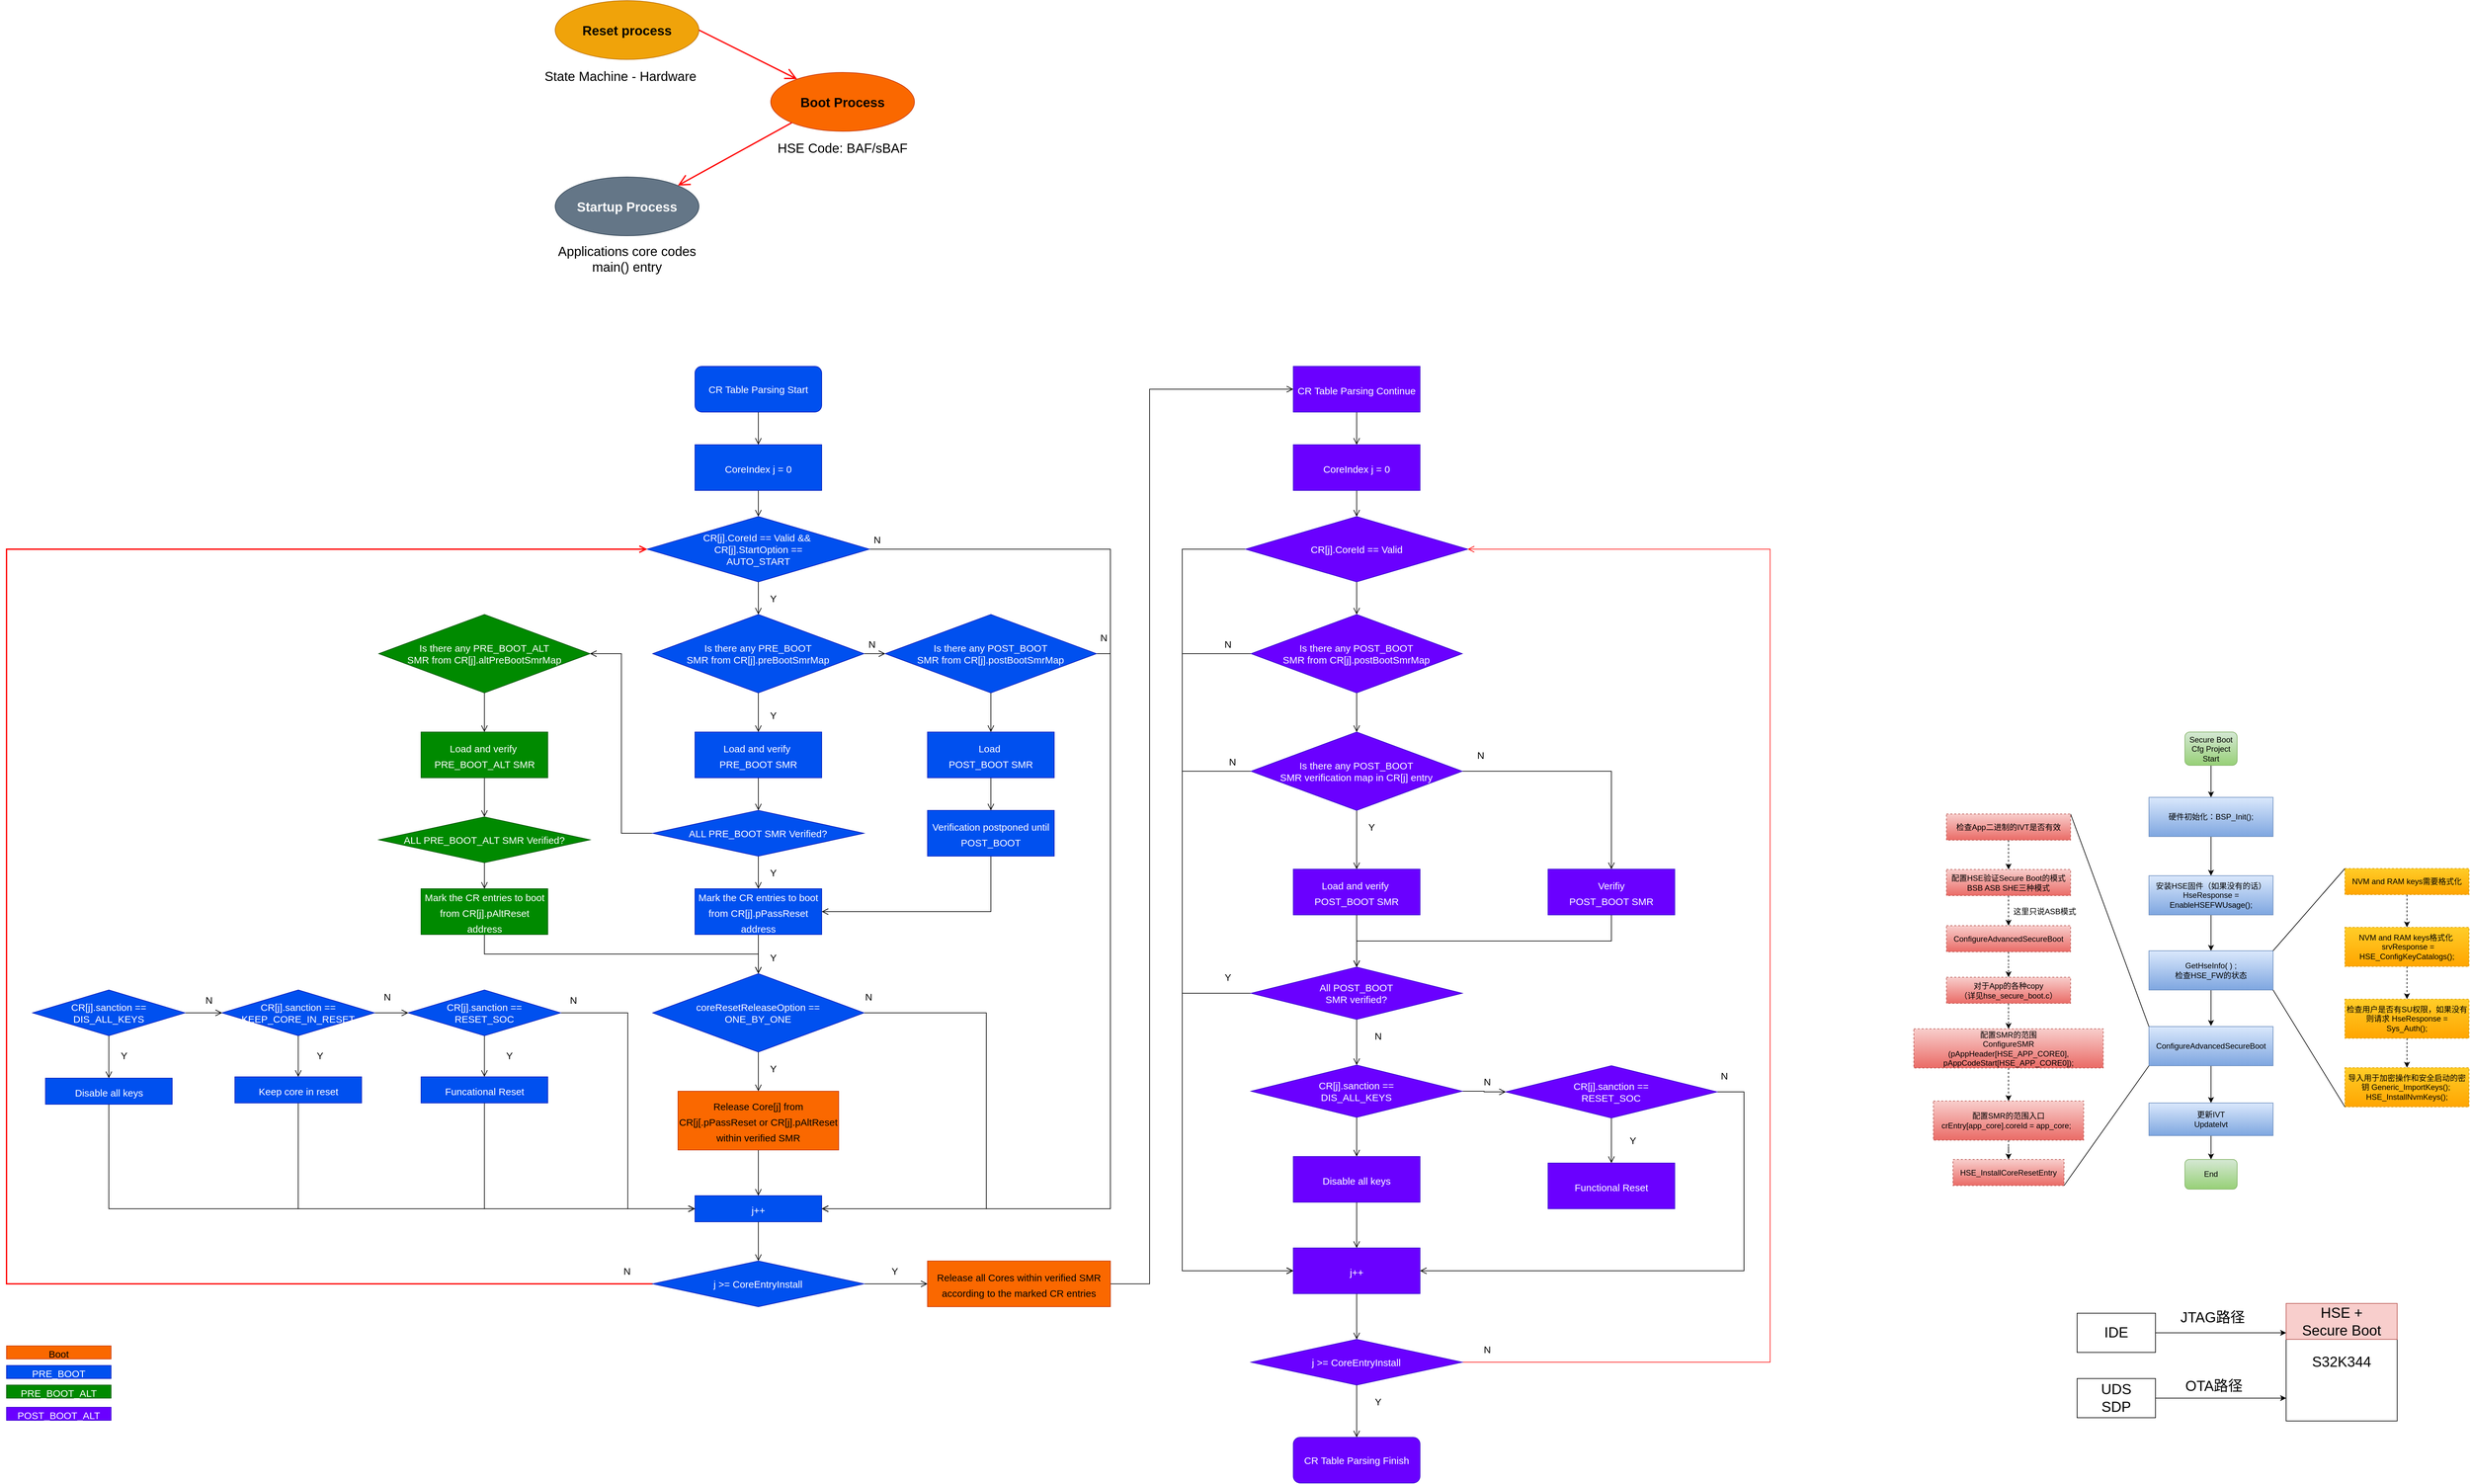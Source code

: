 <mxfile version="20.6.2" type="device"><diagram id="ijOgXZx0Nj4gwEJyIsQs" name="第 1 页"><mxGraphModel dx="2901" dy="1498" grid="1" gridSize="10" guides="1" tooltips="1" connect="1" arrows="1" fold="1" page="1" pageScale="1" pageWidth="827" pageHeight="1169" math="0" shadow="0"><root><mxCell id="0"/><mxCell id="1" parent="0"/><mxCell id="BHD1RKkfBrSSeEghbtt5-7" style="rounded=0;orthogonalLoop=1;jettySize=auto;html=1;exitX=1;exitY=0.5;exitDx=0;exitDy=0;fontSize=20;endArrow=open;endFill=0;endSize=14;startSize=14;strokeColor=#FF0000;strokeWidth=2;" parent="1" source="BHD1RKkfBrSSeEghbtt5-1" target="BHD1RKkfBrSSeEghbtt5-2" edge="1"><mxGeometry relative="1" as="geometry"/></mxCell><mxCell id="BHD1RKkfBrSSeEghbtt5-1" value="Reset process" style="ellipse;whiteSpace=wrap;html=1;fontSize=20;fillColor=#f0a30a;strokeColor=#BD7000;fontColor=#000000;fontStyle=1" parent="1" vertex="1"><mxGeometry x="60" y="60" width="220" height="90" as="geometry"/></mxCell><mxCell id="BHD1RKkfBrSSeEghbtt5-8" style="edgeStyle=none;rounded=0;orthogonalLoop=1;jettySize=auto;html=1;exitX=0;exitY=1;exitDx=0;exitDy=0;entryX=1;entryY=0;entryDx=0;entryDy=0;fontSize=20;endArrow=open;endFill=0;endSize=14;startSize=14;strokeColor=#FF0000;strokeWidth=2;" parent="1" source="BHD1RKkfBrSSeEghbtt5-2" target="BHD1RKkfBrSSeEghbtt5-5" edge="1"><mxGeometry relative="1" as="geometry"/></mxCell><mxCell id="BHD1RKkfBrSSeEghbtt5-2" value="Boot Process" style="ellipse;whiteSpace=wrap;html=1;fontSize=20;fillColor=#fa6800;strokeColor=#C73500;fontColor=#000000;fontStyle=1" parent="1" vertex="1"><mxGeometry x="390" y="170" width="220" height="90" as="geometry"/></mxCell><mxCell id="BHD1RKkfBrSSeEghbtt5-3" value="State Machine - Hardware" style="text;html=1;strokeColor=none;fillColor=none;align=center;verticalAlign=middle;whiteSpace=wrap;rounded=0;fontSize=20;" parent="1" vertex="1"><mxGeometry x="20" y="160" width="280" height="30" as="geometry"/></mxCell><mxCell id="BHD1RKkfBrSSeEghbtt5-4" value="HSE Code: BAF/sBAF" style="text;html=1;strokeColor=none;fillColor=none;align=center;verticalAlign=middle;whiteSpace=wrap;rounded=0;fontSize=20;" parent="1" vertex="1"><mxGeometry x="360" y="270" width="280" height="30" as="geometry"/></mxCell><mxCell id="BHD1RKkfBrSSeEghbtt5-5" value="Startup Process" style="ellipse;whiteSpace=wrap;html=1;fontSize=20;fillColor=#647687;strokeColor=#314354;fontColor=#ffffff;fontStyle=1" parent="1" vertex="1"><mxGeometry x="60" y="330" width="220" height="90" as="geometry"/></mxCell><mxCell id="BHD1RKkfBrSSeEghbtt5-6" value="Applications core codes&lt;br&gt;main() entry" style="text;html=1;strokeColor=none;fillColor=none;align=center;verticalAlign=middle;whiteSpace=wrap;rounded=0;fontSize=20;" parent="1" vertex="1"><mxGeometry x="30" y="440" width="280" height="30" as="geometry"/></mxCell><mxCell id="LKM4D9P0QmgpaedMOhZS-3" style="edgeStyle=orthogonalEdgeStyle;rounded=0;orthogonalLoop=1;jettySize=auto;html=1;exitX=0.5;exitY=1;exitDx=0;exitDy=0;fontSize=15;endArrow=open;endFill=0;strokeWidth=1;endSize=8;" parent="1" source="LKM4D9P0QmgpaedMOhZS-1" target="LKM4D9P0QmgpaedMOhZS-2" edge="1"><mxGeometry relative="1" as="geometry"/></mxCell><mxCell id="LKM4D9P0QmgpaedMOhZS-1" value="CR Table Parsing Start" style="rounded=1;whiteSpace=wrap;html=1;fontSize=15;fillColor=#0050ef;fontColor=#ffffff;strokeColor=#001DBC;" parent="1" vertex="1"><mxGeometry x="274" y="620" width="194" height="70" as="geometry"/></mxCell><mxCell id="LKM4D9P0QmgpaedMOhZS-5" style="edgeStyle=orthogonalEdgeStyle;rounded=0;orthogonalLoop=1;jettySize=auto;html=1;exitX=0.5;exitY=1;exitDx=0;exitDy=0;strokeWidth=1;fontSize=15;endArrow=open;endFill=0;endSize=8;" parent="1" source="LKM4D9P0QmgpaedMOhZS-2" target="LKM4D9P0QmgpaedMOhZS-4" edge="1"><mxGeometry relative="1" as="geometry"/></mxCell><mxCell id="LKM4D9P0QmgpaedMOhZS-2" value="&lt;span style=&quot;font-size: 15px;&quot;&gt;CoreIndex j = 0&lt;/span&gt;" style="rounded=0;whiteSpace=wrap;html=1;strokeWidth=1;fontSize=20;fillColor=#0050ef;fontColor=#ffffff;strokeColor=#001DBC;" parent="1" vertex="1"><mxGeometry x="274" y="740" width="194" height="70" as="geometry"/></mxCell><mxCell id="LKM4D9P0QmgpaedMOhZS-7" style="edgeStyle=orthogonalEdgeStyle;rounded=0;orthogonalLoop=1;jettySize=auto;html=1;exitX=0.5;exitY=1;exitDx=0;exitDy=0;strokeWidth=1;fontSize=15;endArrow=open;endFill=0;endSize=8;" parent="1" source="LKM4D9P0QmgpaedMOhZS-4" target="LKM4D9P0QmgpaedMOhZS-6" edge="1"><mxGeometry relative="1" as="geometry"/></mxCell><mxCell id="LKM4D9P0QmgpaedMOhZS-47" style="edgeStyle=orthogonalEdgeStyle;rounded=0;orthogonalLoop=1;jettySize=auto;html=1;exitX=1;exitY=0.5;exitDx=0;exitDy=0;entryX=1;entryY=0.5;entryDx=0;entryDy=0;strokeWidth=1;fontSize=15;endArrow=open;endFill=0;endSize=8;" parent="1" source="LKM4D9P0QmgpaedMOhZS-4" target="LKM4D9P0QmgpaedMOhZS-23" edge="1"><mxGeometry relative="1" as="geometry"><Array as="points"><mxPoint x="910" y="900"/><mxPoint x="910" y="1910"/></Array></mxGeometry></mxCell><mxCell id="LKM4D9P0QmgpaedMOhZS-4" value="CR[j].CoreId == Valid &amp;amp;&amp;amp;&amp;nbsp;&lt;br&gt;CR[j].StartOption == &lt;br&gt;AUTO_START" style="rhombus;whiteSpace=wrap;html=1;strokeWidth=1;fontSize=15;fillColor=#0050ef;fontColor=#ffffff;strokeColor=#001DBC;" parent="1" vertex="1"><mxGeometry x="201" y="850" width="340" height="100" as="geometry"/></mxCell><mxCell id="LKM4D9P0QmgpaedMOhZS-11" style="edgeStyle=orthogonalEdgeStyle;rounded=0;orthogonalLoop=1;jettySize=auto;html=1;exitX=0.5;exitY=1;exitDx=0;exitDy=0;strokeWidth=1;fontSize=15;endArrow=open;endFill=0;endSize=8;" parent="1" source="LKM4D9P0QmgpaedMOhZS-6" target="LKM4D9P0QmgpaedMOhZS-10" edge="1"><mxGeometry relative="1" as="geometry"/></mxCell><mxCell id="LKM4D9P0QmgpaedMOhZS-33" style="edgeStyle=orthogonalEdgeStyle;rounded=0;orthogonalLoop=1;jettySize=auto;html=1;exitX=1;exitY=0.5;exitDx=0;exitDy=0;strokeWidth=1;fontSize=15;endArrow=open;endFill=0;endSize=8;" parent="1" source="LKM4D9P0QmgpaedMOhZS-6" target="LKM4D9P0QmgpaedMOhZS-31" edge="1"><mxGeometry relative="1" as="geometry"/></mxCell><mxCell id="LKM4D9P0QmgpaedMOhZS-6" value="Is there any PRE_BOOT&lt;br&gt;SMR from CR[j].preBootSmrMap" style="rhombus;whiteSpace=wrap;html=1;strokeWidth=1;fontSize=15;fillColor=#0050ef;fontColor=#ffffff;strokeColor=#001DBC;" parent="1" vertex="1"><mxGeometry x="209.38" y="1000" width="323.25" height="120" as="geometry"/></mxCell><mxCell id="LKM4D9P0QmgpaedMOhZS-8" value="Y" style="text;html=1;strokeColor=none;fillColor=none;align=center;verticalAlign=middle;whiteSpace=wrap;rounded=0;fontSize=15;" parent="1" vertex="1"><mxGeometry x="374" y="960" width="40" height="30" as="geometry"/></mxCell><mxCell id="LKM4D9P0QmgpaedMOhZS-14" style="edgeStyle=orthogonalEdgeStyle;rounded=0;orthogonalLoop=1;jettySize=auto;html=1;exitX=0.5;exitY=1;exitDx=0;exitDy=0;strokeWidth=1;fontSize=15;endArrow=open;endFill=0;endSize=8;" parent="1" source="LKM4D9P0QmgpaedMOhZS-10" target="LKM4D9P0QmgpaedMOhZS-13" edge="1"><mxGeometry relative="1" as="geometry"/></mxCell><mxCell id="LKM4D9P0QmgpaedMOhZS-10" value="&lt;span style=&quot;font-size: 15px;&quot;&gt;Load and verify&amp;nbsp;&lt;br&gt;PRE_BOOT SMR&lt;br&gt;&lt;/span&gt;" style="rounded=0;whiteSpace=wrap;html=1;strokeWidth=1;fontSize=20;fillColor=#0050ef;fontColor=#ffffff;strokeColor=#001DBC;" parent="1" vertex="1"><mxGeometry x="274" y="1180" width="194" height="70" as="geometry"/></mxCell><mxCell id="LKM4D9P0QmgpaedMOhZS-12" value="Y" style="text;html=1;strokeColor=none;fillColor=none;align=center;verticalAlign=middle;whiteSpace=wrap;rounded=0;fontSize=15;" parent="1" vertex="1"><mxGeometry x="374" y="1139" width="40" height="30" as="geometry"/></mxCell><mxCell id="LKM4D9P0QmgpaedMOhZS-16" style="edgeStyle=orthogonalEdgeStyle;rounded=0;orthogonalLoop=1;jettySize=auto;html=1;exitX=0.5;exitY=1;exitDx=0;exitDy=0;strokeWidth=1;fontSize=15;endArrow=open;endFill=0;endSize=8;" parent="1" source="LKM4D9P0QmgpaedMOhZS-13" target="LKM4D9P0QmgpaedMOhZS-15" edge="1"><mxGeometry relative="1" as="geometry"/></mxCell><mxCell id="LKM4D9P0QmgpaedMOhZS-55" style="edgeStyle=orthogonalEdgeStyle;rounded=0;orthogonalLoop=1;jettySize=auto;html=1;exitX=0;exitY=0.5;exitDx=0;exitDy=0;entryX=1;entryY=0.5;entryDx=0;entryDy=0;strokeWidth=1;fontSize=15;endArrow=open;endFill=0;endSize=8;" parent="1" source="LKM4D9P0QmgpaedMOhZS-13" target="LKM4D9P0QmgpaedMOhZS-52" edge="1"><mxGeometry relative="1" as="geometry"/></mxCell><mxCell id="LKM4D9P0QmgpaedMOhZS-13" value="ALL PRE_BOOT SMR Verified?" style="rhombus;whiteSpace=wrap;html=1;strokeWidth=1;fontSize=15;fillColor=#0050ef;fontColor=#ffffff;strokeColor=#001DBC;" parent="1" vertex="1"><mxGeometry x="209.38" y="1300" width="323.25" height="70" as="geometry"/></mxCell><mxCell id="LKM4D9P0QmgpaedMOhZS-19" style="edgeStyle=orthogonalEdgeStyle;rounded=0;orthogonalLoop=1;jettySize=auto;html=1;exitX=0.5;exitY=1;exitDx=0;exitDy=0;strokeWidth=1;fontSize=15;endArrow=open;endFill=0;endSize=8;" parent="1" source="LKM4D9P0QmgpaedMOhZS-15" target="LKM4D9P0QmgpaedMOhZS-18" edge="1"><mxGeometry relative="1" as="geometry"/></mxCell><mxCell id="LKM4D9P0QmgpaedMOhZS-15" value="&lt;span style=&quot;font-size: 15px;&quot;&gt;Mark the CR entries to boot from CR[j].pPassReset address&lt;/span&gt;&lt;span style=&quot;font-size: 15px;&quot;&gt;&lt;br&gt;&lt;/span&gt;" style="rounded=0;whiteSpace=wrap;html=1;strokeWidth=1;fontSize=20;fillColor=#0050ef;fontColor=#ffffff;strokeColor=#001DBC;" parent="1" vertex="1"><mxGeometry x="274" y="1420" width="194" height="70" as="geometry"/></mxCell><mxCell id="LKM4D9P0QmgpaedMOhZS-17" value="Y" style="text;html=1;strokeColor=none;fillColor=none;align=center;verticalAlign=middle;whiteSpace=wrap;rounded=0;fontSize=15;" parent="1" vertex="1"><mxGeometry x="374" y="1380" width="40" height="30" as="geometry"/></mxCell><mxCell id="LKM4D9P0QmgpaedMOhZS-22" style="edgeStyle=orthogonalEdgeStyle;rounded=0;orthogonalLoop=1;jettySize=auto;html=1;exitX=0.5;exitY=1;exitDx=0;exitDy=0;strokeWidth=1;fontSize=15;endArrow=open;endFill=0;endSize=8;" parent="1" source="LKM4D9P0QmgpaedMOhZS-18" target="LKM4D9P0QmgpaedMOhZS-21" edge="1"><mxGeometry relative="1" as="geometry"/></mxCell><mxCell id="LKM4D9P0QmgpaedMOhZS-50" style="edgeStyle=orthogonalEdgeStyle;rounded=0;orthogonalLoop=1;jettySize=auto;html=1;exitX=1;exitY=0.5;exitDx=0;exitDy=0;entryX=1;entryY=0.5;entryDx=0;entryDy=0;strokeWidth=1;fontSize=15;endArrow=open;endFill=0;endSize=8;" parent="1" source="LKM4D9P0QmgpaedMOhZS-18" target="LKM4D9P0QmgpaedMOhZS-23" edge="1"><mxGeometry relative="1" as="geometry"><Array as="points"><mxPoint x="720" y="1610"/><mxPoint x="720" y="1910"/></Array></mxGeometry></mxCell><mxCell id="LKM4D9P0QmgpaedMOhZS-18" value="coreResetReleaseOption ==&lt;br&gt;ONE_BY_ONE" style="rhombus;whiteSpace=wrap;html=1;strokeWidth=1;fontSize=15;fillColor=#0050ef;fontColor=#ffffff;strokeColor=#001DBC;" parent="1" vertex="1"><mxGeometry x="209.38" y="1550" width="323.25" height="120" as="geometry"/></mxCell><mxCell id="LKM4D9P0QmgpaedMOhZS-20" value="Y" style="text;html=1;strokeColor=none;fillColor=none;align=center;verticalAlign=middle;whiteSpace=wrap;rounded=0;fontSize=15;" parent="1" vertex="1"><mxGeometry x="374" y="1510" width="40" height="30" as="geometry"/></mxCell><mxCell id="LKM4D9P0QmgpaedMOhZS-24" style="edgeStyle=orthogonalEdgeStyle;rounded=0;orthogonalLoop=1;jettySize=auto;html=1;strokeWidth=1;fontSize=15;endArrow=open;endFill=0;endSize=8;" parent="1" source="LKM4D9P0QmgpaedMOhZS-21" target="LKM4D9P0QmgpaedMOhZS-23" edge="1"><mxGeometry relative="1" as="geometry"/></mxCell><mxCell id="LKM4D9P0QmgpaedMOhZS-21" value="&lt;span style=&quot;font-size: 15px;&quot;&gt;Release Core[j] from CR[j[.pPassReset or CR[j].pAltReset within verified SMR&lt;/span&gt;&lt;span style=&quot;font-size: 15px;&quot;&gt;&lt;br&gt;&lt;/span&gt;" style="rounded=0;whiteSpace=wrap;html=1;strokeWidth=1;fontSize=20;fillColor=#fa6800;fontColor=#000000;strokeColor=#C73500;" parent="1" vertex="1"><mxGeometry x="248.01" y="1730" width="245.99" height="90" as="geometry"/></mxCell><mxCell id="LKM4D9P0QmgpaedMOhZS-27" style="edgeStyle=orthogonalEdgeStyle;rounded=0;orthogonalLoop=1;jettySize=auto;html=1;exitX=0.5;exitY=1;exitDx=0;exitDy=0;strokeWidth=1;fontSize=15;endArrow=open;endFill=0;endSize=8;" parent="1" source="LKM4D9P0QmgpaedMOhZS-23" target="LKM4D9P0QmgpaedMOhZS-26" edge="1"><mxGeometry relative="1" as="geometry"/></mxCell><mxCell id="LKM4D9P0QmgpaedMOhZS-23" value="&lt;span style=&quot;font-size: 15px;&quot;&gt;j++&lt;/span&gt;&lt;span style=&quot;font-size: 15px;&quot;&gt;&lt;br&gt;&lt;/span&gt;" style="rounded=0;whiteSpace=wrap;html=1;strokeWidth=1;fontSize=20;fillColor=#0050ef;fontColor=#ffffff;strokeColor=#001DBC;" parent="1" vertex="1"><mxGeometry x="274" y="1890" width="194" height="40" as="geometry"/></mxCell><mxCell id="LKM4D9P0QmgpaedMOhZS-25" value="Y" style="text;html=1;strokeColor=none;fillColor=none;align=center;verticalAlign=middle;whiteSpace=wrap;rounded=0;fontSize=15;" parent="1" vertex="1"><mxGeometry x="374" y="1680" width="40" height="30" as="geometry"/></mxCell><mxCell id="LKM4D9P0QmgpaedMOhZS-30" style="edgeStyle=orthogonalEdgeStyle;rounded=0;orthogonalLoop=1;jettySize=auto;html=1;exitX=1;exitY=0.5;exitDx=0;exitDy=0;strokeWidth=1;fontSize=15;endArrow=open;endFill=0;endSize=8;" parent="1" source="LKM4D9P0QmgpaedMOhZS-26" target="LKM4D9P0QmgpaedMOhZS-29" edge="1"><mxGeometry relative="1" as="geometry"/></mxCell><mxCell id="LKM4D9P0QmgpaedMOhZS-93" style="edgeStyle=orthogonalEdgeStyle;rounded=0;orthogonalLoop=1;jettySize=auto;html=1;exitX=0;exitY=0.5;exitDx=0;exitDy=0;entryX=0;entryY=0.5;entryDx=0;entryDy=0;strokeWidth=2;fontSize=15;endArrow=open;endFill=0;endSize=8;strokeColor=#FF0000;" parent="1" source="LKM4D9P0QmgpaedMOhZS-26" target="LKM4D9P0QmgpaedMOhZS-4" edge="1"><mxGeometry relative="1" as="geometry"><Array as="points"><mxPoint x="-780" y="2025"/><mxPoint x="-780" y="900"/></Array></mxGeometry></mxCell><mxCell id="LKM4D9P0QmgpaedMOhZS-26" value="j &amp;gt;= CoreEntryInstall" style="rhombus;whiteSpace=wrap;html=1;strokeWidth=1;fontSize=15;fillColor=#0050ef;fontColor=#ffffff;strokeColor=#001DBC;" parent="1" vertex="1"><mxGeometry x="209.38" y="1990" width="323.25" height="70" as="geometry"/></mxCell><mxCell id="LKM4D9P0QmgpaedMOhZS-28" value="Y" style="text;html=1;strokeColor=none;fillColor=none;align=center;verticalAlign=middle;whiteSpace=wrap;rounded=0;fontSize=15;" parent="1" vertex="1"><mxGeometry x="560" y="1990" width="40" height="30" as="geometry"/></mxCell><mxCell id="LKM4D9P0QmgpaedMOhZS-98" style="edgeStyle=orthogonalEdgeStyle;rounded=0;orthogonalLoop=1;jettySize=auto;html=1;exitX=1;exitY=0.5;exitDx=0;exitDy=0;entryX=0;entryY=0.5;entryDx=0;entryDy=0;strokeColor=#000000;strokeWidth=1;fontSize=15;endArrow=open;endFill=0;endSize=8;" parent="1" source="LKM4D9P0QmgpaedMOhZS-29" target="LKM4D9P0QmgpaedMOhZS-97" edge="1"><mxGeometry relative="1" as="geometry"><Array as="points"><mxPoint x="970" y="2025"/><mxPoint x="970" y="655"/></Array></mxGeometry></mxCell><mxCell id="LKM4D9P0QmgpaedMOhZS-29" value="&lt;span style=&quot;font-size: 15px;&quot;&gt;Release all Cores within verified SMR according to the marked CR entries&lt;/span&gt;&lt;span style=&quot;font-size: 15px;&quot;&gt;&lt;br&gt;&lt;/span&gt;" style="rounded=0;whiteSpace=wrap;html=1;strokeWidth=1;fontSize=20;fillColor=#fa6800;fontColor=#000000;strokeColor=#C73500;" parent="1" vertex="1"><mxGeometry x="630" y="1990" width="280" height="70" as="geometry"/></mxCell><mxCell id="LKM4D9P0QmgpaedMOhZS-36" style="edgeStyle=orthogonalEdgeStyle;rounded=0;orthogonalLoop=1;jettySize=auto;html=1;exitX=0.5;exitY=1;exitDx=0;exitDy=0;strokeWidth=1;fontSize=15;endArrow=open;endFill=0;endSize=8;" parent="1" source="LKM4D9P0QmgpaedMOhZS-31" target="LKM4D9P0QmgpaedMOhZS-35" edge="1"><mxGeometry relative="1" as="geometry"/></mxCell><mxCell id="LKM4D9P0QmgpaedMOhZS-40" style="edgeStyle=orthogonalEdgeStyle;rounded=0;orthogonalLoop=1;jettySize=auto;html=1;exitX=1;exitY=0.5;exitDx=0;exitDy=0;entryX=1;entryY=0.5;entryDx=0;entryDy=0;strokeWidth=1;fontSize=15;endArrow=open;endFill=0;endSize=8;" parent="1" source="LKM4D9P0QmgpaedMOhZS-31" target="LKM4D9P0QmgpaedMOhZS-23" edge="1"><mxGeometry relative="1" as="geometry"><Array as="points"><mxPoint x="910" y="1060"/><mxPoint x="910" y="1910"/></Array></mxGeometry></mxCell><mxCell id="LKM4D9P0QmgpaedMOhZS-31" value="Is there any POST_BOOT&lt;br&gt;SMR from CR[j].postBootSmrMap" style="rhombus;whiteSpace=wrap;html=1;strokeWidth=1;fontSize=15;fillColor=#0050ef;fontColor=#ffffff;strokeColor=#001DBC;" parent="1" vertex="1"><mxGeometry x="565.37" y="1000" width="323.25" height="120" as="geometry"/></mxCell><mxCell id="LKM4D9P0QmgpaedMOhZS-34" value="N" style="text;html=1;strokeColor=none;fillColor=none;align=center;verticalAlign=middle;whiteSpace=wrap;rounded=0;fontSize=15;" parent="1" vertex="1"><mxGeometry x="525.37" y="1030" width="40" height="30" as="geometry"/></mxCell><mxCell id="LKM4D9P0QmgpaedMOhZS-38" style="edgeStyle=orthogonalEdgeStyle;rounded=0;orthogonalLoop=1;jettySize=auto;html=1;exitX=0.5;exitY=1;exitDx=0;exitDy=0;strokeWidth=1;fontSize=15;endArrow=open;endFill=0;endSize=8;" parent="1" source="LKM4D9P0QmgpaedMOhZS-35" target="LKM4D9P0QmgpaedMOhZS-37" edge="1"><mxGeometry relative="1" as="geometry"/></mxCell><mxCell id="LKM4D9P0QmgpaedMOhZS-35" value="&lt;span style=&quot;font-size: 15px;&quot;&gt;Load&amp;nbsp;&lt;br&gt;POST_BOOT SMR&lt;br&gt;&lt;/span&gt;" style="rounded=0;whiteSpace=wrap;html=1;strokeWidth=1;fontSize=20;fillColor=#0050ef;fontColor=#ffffff;strokeColor=#001DBC;" parent="1" vertex="1"><mxGeometry x="629.99" y="1180" width="194" height="70" as="geometry"/></mxCell><mxCell id="LKM4D9P0QmgpaedMOhZS-39" style="edgeStyle=orthogonalEdgeStyle;rounded=0;orthogonalLoop=1;jettySize=auto;html=1;exitX=0.5;exitY=1;exitDx=0;exitDy=0;entryX=1;entryY=0.5;entryDx=0;entryDy=0;strokeWidth=1;fontSize=15;endArrow=open;endFill=0;endSize=8;" parent="1" source="LKM4D9P0QmgpaedMOhZS-37" target="LKM4D9P0QmgpaedMOhZS-15" edge="1"><mxGeometry relative="1" as="geometry"/></mxCell><mxCell id="LKM4D9P0QmgpaedMOhZS-37" value="&lt;span style=&quot;font-size: 15px;&quot;&gt;Verification postponed until&lt;br&gt;POST_BOOT&lt;br&gt;&lt;/span&gt;" style="rounded=0;whiteSpace=wrap;html=1;strokeWidth=1;fontSize=20;fillColor=#0050ef;fontColor=#ffffff;strokeColor=#001DBC;" parent="1" vertex="1"><mxGeometry x="630" y="1300" width="194" height="70" as="geometry"/></mxCell><mxCell id="LKM4D9P0QmgpaedMOhZS-41" value="N" style="text;html=1;strokeColor=none;fillColor=none;align=center;verticalAlign=middle;whiteSpace=wrap;rounded=0;fontSize=15;" parent="1" vertex="1"><mxGeometry x="880" y="1020" width="40" height="30" as="geometry"/></mxCell><mxCell id="LKM4D9P0QmgpaedMOhZS-48" value="N" style="text;html=1;strokeColor=none;fillColor=none;align=center;verticalAlign=middle;whiteSpace=wrap;rounded=0;fontSize=15;" parent="1" vertex="1"><mxGeometry x="532.63" y="870" width="40" height="30" as="geometry"/></mxCell><mxCell id="LKM4D9P0QmgpaedMOhZS-51" value="N" style="text;html=1;strokeColor=none;fillColor=none;align=center;verticalAlign=middle;whiteSpace=wrap;rounded=0;fontSize=15;" parent="1" vertex="1"><mxGeometry x="520" y="1570" width="40" height="30" as="geometry"/></mxCell><mxCell id="LKM4D9P0QmgpaedMOhZS-54" style="edgeStyle=orthogonalEdgeStyle;rounded=0;orthogonalLoop=1;jettySize=auto;html=1;exitX=0.5;exitY=1;exitDx=0;exitDy=0;strokeWidth=1;fontSize=15;endArrow=open;endFill=0;endSize=8;" parent="1" source="LKM4D9P0QmgpaedMOhZS-52" target="LKM4D9P0QmgpaedMOhZS-53" edge="1"><mxGeometry relative="1" as="geometry"/></mxCell><mxCell id="LKM4D9P0QmgpaedMOhZS-52" value="Is there any PRE_BOOT_ALT&lt;br&gt;SMR from CR[j].altPreBootSmrMap" style="rhombus;whiteSpace=wrap;html=1;strokeWidth=1;fontSize=15;fillColor=#008a00;fontColor=#ffffff;strokeColor=#005700;" parent="1" vertex="1"><mxGeometry x="-210" y="1000" width="323.25" height="120" as="geometry"/></mxCell><mxCell id="LKM4D9P0QmgpaedMOhZS-58" style="edgeStyle=orthogonalEdgeStyle;rounded=0;orthogonalLoop=1;jettySize=auto;html=1;exitX=0.5;exitY=1;exitDx=0;exitDy=0;entryX=0.5;entryY=0;entryDx=0;entryDy=0;strokeWidth=1;fontSize=15;endArrow=open;endFill=0;endSize=8;" parent="1" source="LKM4D9P0QmgpaedMOhZS-53" target="LKM4D9P0QmgpaedMOhZS-57" edge="1"><mxGeometry relative="1" as="geometry"/></mxCell><mxCell id="LKM4D9P0QmgpaedMOhZS-53" value="&lt;span style=&quot;font-size: 15px;&quot;&gt;Load and verify&amp;nbsp;&lt;br&gt;PRE_BOOT_ALT SMR&lt;br&gt;&lt;/span&gt;" style="rounded=0;whiteSpace=wrap;html=1;strokeWidth=1;fontSize=20;fillColor=#008a00;fontColor=#ffffff;strokeColor=#005700;" parent="1" vertex="1"><mxGeometry x="-145.37" y="1180" width="194" height="70" as="geometry"/></mxCell><mxCell id="LKM4D9P0QmgpaedMOhZS-60" style="edgeStyle=orthogonalEdgeStyle;rounded=0;orthogonalLoop=1;jettySize=auto;html=1;exitX=0.5;exitY=1;exitDx=0;exitDy=0;strokeWidth=1;fontSize=15;endArrow=open;endFill=0;endSize=8;" parent="1" source="LKM4D9P0QmgpaedMOhZS-57" target="LKM4D9P0QmgpaedMOhZS-59" edge="1"><mxGeometry relative="1" as="geometry"/></mxCell><mxCell id="LKM4D9P0QmgpaedMOhZS-57" value="ALL PRE_BOOT_ALT SMR Verified?" style="rhombus;whiteSpace=wrap;html=1;strokeWidth=1;fontSize=15;fillColor=#008a00;fontColor=#ffffff;strokeColor=#005700;" parent="1" vertex="1"><mxGeometry x="-210" y="1310" width="323.25" height="70" as="geometry"/></mxCell><mxCell id="LKM4D9P0QmgpaedMOhZS-62" style="edgeStyle=orthogonalEdgeStyle;rounded=0;orthogonalLoop=1;jettySize=auto;html=1;exitX=0.5;exitY=1;exitDx=0;exitDy=0;entryX=0.5;entryY=0;entryDx=0;entryDy=0;strokeWidth=1;fontSize=15;endArrow=open;endFill=0;endSize=8;" parent="1" source="LKM4D9P0QmgpaedMOhZS-59" target="LKM4D9P0QmgpaedMOhZS-18" edge="1"><mxGeometry relative="1" as="geometry"/></mxCell><mxCell id="LKM4D9P0QmgpaedMOhZS-59" value="&lt;span style=&quot;font-size: 15px;&quot;&gt;Mark the CR entries to boot from CR[j].pAltReset address&lt;/span&gt;&lt;span style=&quot;font-size: 15px;&quot;&gt;&lt;br&gt;&lt;/span&gt;" style="rounded=0;whiteSpace=wrap;html=1;strokeWidth=1;fontSize=20;fillColor=#008a00;fontColor=#ffffff;strokeColor=#005700;" parent="1" vertex="1"><mxGeometry x="-145.37" y="1420" width="194" height="70" as="geometry"/></mxCell><mxCell id="LKM4D9P0QmgpaedMOhZS-61" style="edgeStyle=orthogonalEdgeStyle;rounded=0;orthogonalLoop=1;jettySize=auto;html=1;exitX=0.5;exitY=1;exitDx=0;exitDy=0;strokeWidth=1;fontSize=15;endArrow=open;endFill=0;endSize=8;" parent="1" source="LKM4D9P0QmgpaedMOhZS-59" target="LKM4D9P0QmgpaedMOhZS-59" edge="1"><mxGeometry relative="1" as="geometry"/></mxCell><mxCell id="LKM4D9P0QmgpaedMOhZS-65" style="edgeStyle=orthogonalEdgeStyle;rounded=0;orthogonalLoop=1;jettySize=auto;html=1;exitX=1;exitY=0.5;exitDx=0;exitDy=0;entryX=0;entryY=0.5;entryDx=0;entryDy=0;strokeWidth=1;fontSize=15;endArrow=open;endFill=0;endSize=8;" parent="1" source="LKM4D9P0QmgpaedMOhZS-63" target="LKM4D9P0QmgpaedMOhZS-23" edge="1"><mxGeometry relative="1" as="geometry"/></mxCell><mxCell id="LKM4D9P0QmgpaedMOhZS-84" style="edgeStyle=orthogonalEdgeStyle;rounded=0;orthogonalLoop=1;jettySize=auto;html=1;exitX=0.5;exitY=1;exitDx=0;exitDy=0;strokeWidth=1;fontSize=15;endArrow=open;endFill=0;endSize=8;" parent="1" source="LKM4D9P0QmgpaedMOhZS-63" target="LKM4D9P0QmgpaedMOhZS-82" edge="1"><mxGeometry relative="1" as="geometry"/></mxCell><mxCell id="LKM4D9P0QmgpaedMOhZS-63" value="CR[j].sanction == &lt;br&gt;RESET_SOC" style="rhombus;whiteSpace=wrap;html=1;strokeWidth=1;fontSize=15;fillColor=#0050ef;fontColor=#ffffff;strokeColor=#001DBC;" parent="1" vertex="1"><mxGeometry x="-165" y="1575" width="233.25" height="70" as="geometry"/></mxCell><mxCell id="LKM4D9P0QmgpaedMOhZS-69" style="edgeStyle=orthogonalEdgeStyle;rounded=0;orthogonalLoop=1;jettySize=auto;html=1;exitX=1;exitY=0.5;exitDx=0;exitDy=0;entryX=0;entryY=0.5;entryDx=0;entryDy=0;strokeWidth=1;fontSize=15;endArrow=open;endFill=0;endSize=8;" parent="1" source="LKM4D9P0QmgpaedMOhZS-66" target="LKM4D9P0QmgpaedMOhZS-63" edge="1"><mxGeometry relative="1" as="geometry"/></mxCell><mxCell id="LKM4D9P0QmgpaedMOhZS-80" style="edgeStyle=orthogonalEdgeStyle;rounded=0;orthogonalLoop=1;jettySize=auto;html=1;exitX=0.5;exitY=1;exitDx=0;exitDy=0;strokeWidth=1;fontSize=15;endArrow=open;endFill=0;endSize=8;" parent="1" source="LKM4D9P0QmgpaedMOhZS-66" target="LKM4D9P0QmgpaedMOhZS-78" edge="1"><mxGeometry relative="1" as="geometry"/></mxCell><mxCell id="LKM4D9P0QmgpaedMOhZS-66" value="CR[j].sanction == &lt;br&gt;KEEP_CORE_IN_RESET" style="rhombus;whiteSpace=wrap;html=1;strokeWidth=1;fontSize=15;fillColor=#0050ef;fontColor=#ffffff;strokeColor=#001DBC;" parent="1" vertex="1"><mxGeometry x="-450" y="1575" width="233.25" height="70" as="geometry"/></mxCell><mxCell id="LKM4D9P0QmgpaedMOhZS-68" style="edgeStyle=orthogonalEdgeStyle;rounded=0;orthogonalLoop=1;jettySize=auto;html=1;exitX=1;exitY=0.5;exitDx=0;exitDy=0;strokeWidth=1;fontSize=15;endArrow=open;endFill=0;endSize=8;" parent="1" source="LKM4D9P0QmgpaedMOhZS-67" target="LKM4D9P0QmgpaedMOhZS-66" edge="1"><mxGeometry relative="1" as="geometry"/></mxCell><mxCell id="LKM4D9P0QmgpaedMOhZS-77" style="edgeStyle=orthogonalEdgeStyle;rounded=0;orthogonalLoop=1;jettySize=auto;html=1;exitX=0.5;exitY=1;exitDx=0;exitDy=0;strokeWidth=1;fontSize=15;endArrow=open;endFill=0;endSize=8;" parent="1" source="LKM4D9P0QmgpaedMOhZS-67" target="LKM4D9P0QmgpaedMOhZS-75" edge="1"><mxGeometry relative="1" as="geometry"/></mxCell><mxCell id="LKM4D9P0QmgpaedMOhZS-67" value="CR[j].sanction ==&lt;br&gt;DIS_ALL_KEYS" style="rhombus;whiteSpace=wrap;html=1;strokeWidth=1;fontSize=15;fillColor=#0050ef;fontColor=#ffffff;strokeColor=#001DBC;" parent="1" vertex="1"><mxGeometry x="-740" y="1575" width="233.25" height="70" as="geometry"/></mxCell><mxCell id="LKM4D9P0QmgpaedMOhZS-72" value="N" style="text;html=1;strokeColor=none;fillColor=none;align=center;verticalAlign=middle;whiteSpace=wrap;rounded=0;fontSize=15;" parent="1" vertex="1"><mxGeometry x="-490" y="1575" width="40" height="30" as="geometry"/></mxCell><mxCell id="LKM4D9P0QmgpaedMOhZS-73" value="N" style="text;html=1;strokeColor=none;fillColor=none;align=center;verticalAlign=middle;whiteSpace=wrap;rounded=0;fontSize=15;" parent="1" vertex="1"><mxGeometry x="-216.75" y="1570" width="40" height="30" as="geometry"/></mxCell><mxCell id="LKM4D9P0QmgpaedMOhZS-74" value="N" style="text;html=1;strokeColor=none;fillColor=none;align=center;verticalAlign=middle;whiteSpace=wrap;rounded=0;fontSize=15;" parent="1" vertex="1"><mxGeometry x="68.25" y="1575" width="40" height="30" as="geometry"/></mxCell><mxCell id="LKM4D9P0QmgpaedMOhZS-87" style="edgeStyle=orthogonalEdgeStyle;rounded=0;orthogonalLoop=1;jettySize=auto;html=1;exitX=0.5;exitY=1;exitDx=0;exitDy=0;entryX=0;entryY=0.5;entryDx=0;entryDy=0;strokeWidth=1;fontSize=15;endArrow=open;endFill=0;endSize=8;" parent="1" source="LKM4D9P0QmgpaedMOhZS-75" target="LKM4D9P0QmgpaedMOhZS-23" edge="1"><mxGeometry relative="1" as="geometry"/></mxCell><mxCell id="LKM4D9P0QmgpaedMOhZS-75" value="&lt;span style=&quot;font-size: 15px;&quot;&gt;Disable all keys&lt;br&gt;&lt;/span&gt;" style="rounded=0;whiteSpace=wrap;html=1;strokeWidth=1;fontSize=20;fillColor=#0050ef;fontColor=#ffffff;strokeColor=#001DBC;" parent="1" vertex="1"><mxGeometry x="-720.38" y="1710" width="194" height="40" as="geometry"/></mxCell><mxCell id="LKM4D9P0QmgpaedMOhZS-88" style="edgeStyle=orthogonalEdgeStyle;rounded=0;orthogonalLoop=1;jettySize=auto;html=1;exitX=0.5;exitY=1;exitDx=0;exitDy=0;entryX=0;entryY=0.5;entryDx=0;entryDy=0;strokeWidth=1;fontSize=15;endArrow=open;endFill=0;endSize=8;" parent="1" source="LKM4D9P0QmgpaedMOhZS-78" target="LKM4D9P0QmgpaedMOhZS-23" edge="1"><mxGeometry relative="1" as="geometry"/></mxCell><mxCell id="LKM4D9P0QmgpaedMOhZS-78" value="&lt;span style=&quot;font-size: 15px;&quot;&gt;Keep core in reset&lt;br&gt;&lt;/span&gt;" style="rounded=0;whiteSpace=wrap;html=1;strokeWidth=1;fontSize=20;fillColor=#0050ef;fontColor=#ffffff;strokeColor=#001DBC;" parent="1" vertex="1"><mxGeometry x="-430.38" y="1708" width="194" height="40" as="geometry"/></mxCell><mxCell id="LKM4D9P0QmgpaedMOhZS-81" style="edgeStyle=orthogonalEdgeStyle;rounded=0;orthogonalLoop=1;jettySize=auto;html=1;exitX=0.5;exitY=1;exitDx=0;exitDy=0;strokeWidth=1;fontSize=15;endArrow=open;endFill=0;endSize=8;" parent="1" source="LKM4D9P0QmgpaedMOhZS-78" target="LKM4D9P0QmgpaedMOhZS-78" edge="1"><mxGeometry relative="1" as="geometry"/></mxCell><mxCell id="LKM4D9P0QmgpaedMOhZS-89" style="edgeStyle=orthogonalEdgeStyle;rounded=0;orthogonalLoop=1;jettySize=auto;html=1;exitX=0.5;exitY=1;exitDx=0;exitDy=0;entryX=0;entryY=0.5;entryDx=0;entryDy=0;strokeWidth=1;fontSize=15;endArrow=open;endFill=0;endSize=8;" parent="1" source="LKM4D9P0QmgpaedMOhZS-82" target="LKM4D9P0QmgpaedMOhZS-23" edge="1"><mxGeometry relative="1" as="geometry"/></mxCell><mxCell id="LKM4D9P0QmgpaedMOhZS-82" value="&lt;span style=&quot;font-size: 15px;&quot;&gt;Funcational Reset&lt;br&gt;&lt;/span&gt;" style="rounded=0;whiteSpace=wrap;html=1;strokeWidth=1;fontSize=20;fillColor=#0050ef;fontColor=#ffffff;strokeColor=#001DBC;" parent="1" vertex="1"><mxGeometry x="-145.37" y="1708" width="194" height="40" as="geometry"/></mxCell><mxCell id="LKM4D9P0QmgpaedMOhZS-90" value="Y" style="text;html=1;strokeColor=none;fillColor=none;align=center;verticalAlign=middle;whiteSpace=wrap;rounded=0;fontSize=15;" parent="1" vertex="1"><mxGeometry x="-620" y="1660" width="40" height="30" as="geometry"/></mxCell><mxCell id="LKM4D9P0QmgpaedMOhZS-91" value="Y" style="text;html=1;strokeColor=none;fillColor=none;align=center;verticalAlign=middle;whiteSpace=wrap;rounded=0;fontSize=15;" parent="1" vertex="1"><mxGeometry x="-320" y="1660" width="40" height="30" as="geometry"/></mxCell><mxCell id="LKM4D9P0QmgpaedMOhZS-92" value="Y" style="text;html=1;strokeColor=none;fillColor=none;align=center;verticalAlign=middle;whiteSpace=wrap;rounded=0;fontSize=15;" parent="1" vertex="1"><mxGeometry x="-30" y="1660" width="40" height="30" as="geometry"/></mxCell><mxCell id="LKM4D9P0QmgpaedMOhZS-94" value="N" style="text;html=1;strokeColor=none;fillColor=none;align=center;verticalAlign=middle;whiteSpace=wrap;rounded=0;fontSize=15;" parent="1" vertex="1"><mxGeometry x="150" y="1990" width="40" height="30" as="geometry"/></mxCell><mxCell id="LKM4D9P0QmgpaedMOhZS-100" style="edgeStyle=orthogonalEdgeStyle;rounded=0;orthogonalLoop=1;jettySize=auto;html=1;exitX=0.5;exitY=1;exitDx=0;exitDy=0;strokeColor=#000000;strokeWidth=1;fontSize=15;endArrow=open;endFill=0;endSize=8;" parent="1" source="LKM4D9P0QmgpaedMOhZS-97" target="LKM4D9P0QmgpaedMOhZS-99" edge="1"><mxGeometry relative="1" as="geometry"/></mxCell><mxCell id="LKM4D9P0QmgpaedMOhZS-97" value="&lt;span style=&quot;font-size: 15px;&quot;&gt;CR Table Parsing Continue&lt;/span&gt;" style="rounded=0;whiteSpace=wrap;html=1;strokeWidth=1;fontSize=20;fillColor=#6a00ff;fontColor=#ffffff;strokeColor=#3700CC;" parent="1" vertex="1"><mxGeometry x="1190" y="620" width="194" height="70" as="geometry"/></mxCell><mxCell id="LKM4D9P0QmgpaedMOhZS-102" style="edgeStyle=orthogonalEdgeStyle;rounded=0;orthogonalLoop=1;jettySize=auto;html=1;exitX=0.5;exitY=1;exitDx=0;exitDy=0;strokeColor=#000000;strokeWidth=1;fontSize=15;endArrow=open;endFill=0;endSize=8;" parent="1" source="LKM4D9P0QmgpaedMOhZS-99" target="LKM4D9P0QmgpaedMOhZS-101" edge="1"><mxGeometry relative="1" as="geometry"/></mxCell><mxCell id="LKM4D9P0QmgpaedMOhZS-99" value="&lt;span style=&quot;font-size: 15px;&quot;&gt;CoreIndex j = 0&lt;/span&gt;" style="rounded=0;whiteSpace=wrap;html=1;strokeWidth=1;fontSize=20;fillColor=#6a00ff;fontColor=#ffffff;strokeColor=#3700CC;" parent="1" vertex="1"><mxGeometry x="1190" y="740" width="194" height="70" as="geometry"/></mxCell><mxCell id="LKM4D9P0QmgpaedMOhZS-104" style="edgeStyle=orthogonalEdgeStyle;rounded=0;orthogonalLoop=1;jettySize=auto;html=1;exitX=0.5;exitY=1;exitDx=0;exitDy=0;strokeColor=#000000;strokeWidth=1;fontSize=15;endArrow=open;endFill=0;endSize=8;" parent="1" source="LKM4D9P0QmgpaedMOhZS-101" target="LKM4D9P0QmgpaedMOhZS-103" edge="1"><mxGeometry relative="1" as="geometry"/></mxCell><mxCell id="LKM4D9P0QmgpaedMOhZS-139" style="edgeStyle=orthogonalEdgeStyle;rounded=0;orthogonalLoop=1;jettySize=auto;html=1;exitX=0;exitY=0.5;exitDx=0;exitDy=0;entryX=0;entryY=0.5;entryDx=0;entryDy=0;strokeColor=#000000;strokeWidth=1;fontSize=15;endArrow=open;endFill=0;endSize=8;" parent="1" source="LKM4D9P0QmgpaedMOhZS-101" target="LKM4D9P0QmgpaedMOhZS-125" edge="1"><mxGeometry relative="1" as="geometry"><Array as="points"><mxPoint x="1020" y="900"/><mxPoint x="1020" y="2005"/></Array></mxGeometry></mxCell><mxCell id="LKM4D9P0QmgpaedMOhZS-101" value="CR[j].CoreId == Valid" style="rhombus;whiteSpace=wrap;html=1;strokeWidth=1;fontSize=15;fillColor=#6a00ff;fontColor=#ffffff;strokeColor=#3700CC;" parent="1" vertex="1"><mxGeometry x="1117" y="850" width="340" height="100" as="geometry"/></mxCell><mxCell id="LKM4D9P0QmgpaedMOhZS-106" style="edgeStyle=orthogonalEdgeStyle;rounded=0;orthogonalLoop=1;jettySize=auto;html=1;exitX=0.5;exitY=1;exitDx=0;exitDy=0;strokeColor=#000000;strokeWidth=1;fontSize=15;endArrow=open;endFill=0;endSize=8;" parent="1" source="LKM4D9P0QmgpaedMOhZS-103" target="LKM4D9P0QmgpaedMOhZS-105" edge="1"><mxGeometry relative="1" as="geometry"/></mxCell><mxCell id="LKM4D9P0QmgpaedMOhZS-136" style="edgeStyle=orthogonalEdgeStyle;rounded=0;orthogonalLoop=1;jettySize=auto;html=1;exitX=0;exitY=0.5;exitDx=0;exitDy=0;entryX=0;entryY=0.5;entryDx=0;entryDy=0;strokeColor=#000000;strokeWidth=1;fontSize=15;endArrow=open;endFill=0;endSize=8;" parent="1" source="LKM4D9P0QmgpaedMOhZS-103" target="LKM4D9P0QmgpaedMOhZS-125" edge="1"><mxGeometry relative="1" as="geometry"><Array as="points"><mxPoint x="1020" y="1060"/><mxPoint x="1020" y="2005"/></Array></mxGeometry></mxCell><mxCell id="LKM4D9P0QmgpaedMOhZS-103" value="Is there any POST_BOOT&lt;br&gt;SMR from CR[j].postBootSmrMap" style="rhombus;whiteSpace=wrap;html=1;strokeWidth=1;fontSize=15;fillColor=#6a00ff;fontColor=#ffffff;strokeColor=#3700CC;" parent="1" vertex="1"><mxGeometry x="1125.38" y="1000" width="323.25" height="120" as="geometry"/></mxCell><mxCell id="LKM4D9P0QmgpaedMOhZS-108" style="edgeStyle=orthogonalEdgeStyle;rounded=0;orthogonalLoop=1;jettySize=auto;html=1;exitX=0.5;exitY=1;exitDx=0;exitDy=0;strokeColor=#000000;strokeWidth=1;fontSize=15;endArrow=open;endFill=0;endSize=8;" parent="1" source="LKM4D9P0QmgpaedMOhZS-105" target="LKM4D9P0QmgpaedMOhZS-107" edge="1"><mxGeometry relative="1" as="geometry"/></mxCell><mxCell id="LKM4D9P0QmgpaedMOhZS-110" style="edgeStyle=orthogonalEdgeStyle;rounded=0;orthogonalLoop=1;jettySize=auto;html=1;exitX=1;exitY=0.5;exitDx=0;exitDy=0;strokeColor=#000000;strokeWidth=1;fontSize=15;endArrow=open;endFill=0;endSize=8;" parent="1" source="LKM4D9P0QmgpaedMOhZS-105" target="LKM4D9P0QmgpaedMOhZS-109" edge="1"><mxGeometry relative="1" as="geometry"/></mxCell><mxCell id="LKM4D9P0QmgpaedMOhZS-143" style="edgeStyle=orthogonalEdgeStyle;rounded=0;orthogonalLoop=1;jettySize=auto;html=1;exitX=0;exitY=0.5;exitDx=0;exitDy=0;entryX=0;entryY=0.5;entryDx=0;entryDy=0;strokeColor=#000000;strokeWidth=1;fontSize=15;endArrow=open;endFill=0;endSize=8;" parent="1" source="LKM4D9P0QmgpaedMOhZS-105" target="LKM4D9P0QmgpaedMOhZS-125" edge="1"><mxGeometry relative="1" as="geometry"><Array as="points"><mxPoint x="1020" y="1240"/><mxPoint x="1020" y="2005"/></Array></mxGeometry></mxCell><mxCell id="LKM4D9P0QmgpaedMOhZS-105" value="Is there any POST_BOOT&lt;br&gt;SMR verification map in CR[j] entry" style="rhombus;whiteSpace=wrap;html=1;strokeWidth=1;fontSize=15;fillColor=#6a00ff;fontColor=#ffffff;strokeColor=#3700CC;" parent="1" vertex="1"><mxGeometry x="1125.38" y="1180" width="323.25" height="120" as="geometry"/></mxCell><mxCell id="LKM4D9P0QmgpaedMOhZS-115" style="edgeStyle=orthogonalEdgeStyle;rounded=0;orthogonalLoop=1;jettySize=auto;html=1;exitX=0.5;exitY=1;exitDx=0;exitDy=0;strokeColor=#000000;strokeWidth=1;fontSize=15;endArrow=open;endFill=0;endSize=8;" parent="1" source="LKM4D9P0QmgpaedMOhZS-107" target="LKM4D9P0QmgpaedMOhZS-112" edge="1"><mxGeometry relative="1" as="geometry"/></mxCell><mxCell id="LKM4D9P0QmgpaedMOhZS-107" value="&lt;span style=&quot;font-size: 15px;&quot;&gt;Load and verify&amp;nbsp;&lt;br&gt;POST_BOOT SMR&lt;br&gt;&lt;/span&gt;" style="rounded=0;whiteSpace=wrap;html=1;strokeWidth=1;fontSize=20;fillColor=#6a00ff;fontColor=#ffffff;strokeColor=#3700CC;" parent="1" vertex="1"><mxGeometry x="1190" y="1390" width="194" height="70" as="geometry"/></mxCell><mxCell id="LKM4D9P0QmgpaedMOhZS-118" style="edgeStyle=orthogonalEdgeStyle;rounded=0;orthogonalLoop=1;jettySize=auto;html=1;exitX=0.5;exitY=1;exitDx=0;exitDy=0;strokeColor=#000000;strokeWidth=1;fontSize=15;endArrow=open;endFill=0;endSize=8;" parent="1" source="LKM4D9P0QmgpaedMOhZS-109" target="LKM4D9P0QmgpaedMOhZS-112" edge="1"><mxGeometry relative="1" as="geometry"/></mxCell><mxCell id="LKM4D9P0QmgpaedMOhZS-109" value="&lt;span style=&quot;font-size: 15px;&quot;&gt;Verifiy&lt;br&gt;POST_BOOT SMR&lt;br&gt;&lt;/span&gt;" style="rounded=0;whiteSpace=wrap;html=1;strokeWidth=1;fontSize=20;fillColor=#6a00ff;fontColor=#ffffff;strokeColor=#3700CC;" parent="1" vertex="1"><mxGeometry x="1580" y="1390" width="194" height="70" as="geometry"/></mxCell><mxCell id="LKM4D9P0QmgpaedMOhZS-111" value="N" style="text;html=1;strokeColor=none;fillColor=none;align=center;verticalAlign=middle;whiteSpace=wrap;rounded=0;fontSize=15;" parent="1" vertex="1"><mxGeometry x="1457" y="1200" width="40" height="30" as="geometry"/></mxCell><mxCell id="LKM4D9P0QmgpaedMOhZS-114" style="edgeStyle=orthogonalEdgeStyle;rounded=0;orthogonalLoop=1;jettySize=auto;html=1;exitX=0.5;exitY=1;exitDx=0;exitDy=0;strokeColor=#000000;strokeWidth=1;fontSize=15;endArrow=open;endFill=0;endSize=8;" parent="1" source="LKM4D9P0QmgpaedMOhZS-112" target="LKM4D9P0QmgpaedMOhZS-113" edge="1"><mxGeometry relative="1" as="geometry"/></mxCell><mxCell id="LKM4D9P0QmgpaedMOhZS-140" style="edgeStyle=orthogonalEdgeStyle;rounded=0;orthogonalLoop=1;jettySize=auto;html=1;exitX=0;exitY=0.5;exitDx=0;exitDy=0;entryX=0;entryY=0.5;entryDx=0;entryDy=0;strokeColor=#000000;strokeWidth=1;fontSize=15;endArrow=open;endFill=0;endSize=8;" parent="1" source="LKM4D9P0QmgpaedMOhZS-112" target="LKM4D9P0QmgpaedMOhZS-125" edge="1"><mxGeometry relative="1" as="geometry"><Array as="points"><mxPoint x="1020" y="1580"/><mxPoint x="1020" y="2005"/></Array></mxGeometry></mxCell><mxCell id="LKM4D9P0QmgpaedMOhZS-112" value="All POST_BOOT&lt;br&gt;SMR verified?" style="rhombus;whiteSpace=wrap;html=1;strokeWidth=1;fontSize=15;fillColor=#6a00ff;fontColor=#ffffff;strokeColor=#3700CC;" parent="1" vertex="1"><mxGeometry x="1125.38" y="1540" width="323.25" height="80" as="geometry"/></mxCell><mxCell id="LKM4D9P0QmgpaedMOhZS-119" style="edgeStyle=orthogonalEdgeStyle;rounded=0;orthogonalLoop=1;jettySize=auto;html=1;exitX=1;exitY=0.5;exitDx=0;exitDy=0;strokeColor=#000000;strokeWidth=1;fontSize=15;endArrow=open;endFill=0;endSize=8;" parent="1" source="LKM4D9P0QmgpaedMOhZS-113" target="LKM4D9P0QmgpaedMOhZS-116" edge="1"><mxGeometry relative="1" as="geometry"/></mxCell><mxCell id="LKM4D9P0QmgpaedMOhZS-122" style="edgeStyle=orthogonalEdgeStyle;rounded=0;orthogonalLoop=1;jettySize=auto;html=1;exitX=0.5;exitY=1;exitDx=0;exitDy=0;strokeColor=#000000;strokeWidth=1;fontSize=15;endArrow=open;endFill=0;endSize=8;" parent="1" source="LKM4D9P0QmgpaedMOhZS-113" target="LKM4D9P0QmgpaedMOhZS-121" edge="1"><mxGeometry relative="1" as="geometry"/></mxCell><mxCell id="LKM4D9P0QmgpaedMOhZS-113" value="CR[j].sanction ==&lt;br&gt;DIS_ALL_KEYS" style="rhombus;whiteSpace=wrap;html=1;strokeWidth=1;fontSize=15;fillColor=#6a00ff;fontColor=#ffffff;strokeColor=#3700CC;" parent="1" vertex="1"><mxGeometry x="1125.38" y="1690" width="323.25" height="80" as="geometry"/></mxCell><mxCell id="LKM4D9P0QmgpaedMOhZS-124" style="edgeStyle=orthogonalEdgeStyle;rounded=0;orthogonalLoop=1;jettySize=auto;html=1;exitX=0.5;exitY=1;exitDx=0;exitDy=0;strokeColor=#000000;strokeWidth=1;fontSize=15;endArrow=open;endFill=0;endSize=8;" parent="1" source="LKM4D9P0QmgpaedMOhZS-116" target="LKM4D9P0QmgpaedMOhZS-123" edge="1"><mxGeometry relative="1" as="geometry"/></mxCell><mxCell id="LKM4D9P0QmgpaedMOhZS-146" style="edgeStyle=orthogonalEdgeStyle;rounded=0;orthogonalLoop=1;jettySize=auto;html=1;entryX=1;entryY=0.5;entryDx=0;entryDy=0;strokeColor=#000000;strokeWidth=1;fontSize=15;endArrow=open;endFill=0;endSize=8;" parent="1" source="LKM4D9P0QmgpaedMOhZS-116" target="LKM4D9P0QmgpaedMOhZS-125" edge="1"><mxGeometry relative="1" as="geometry"><Array as="points"><mxPoint x="1880" y="1731"/><mxPoint x="1880" y="2005"/></Array></mxGeometry></mxCell><mxCell id="LKM4D9P0QmgpaedMOhZS-116" value="CR[j].sanction ==&lt;br&gt;RESET_SOC" style="rhombus;whiteSpace=wrap;html=1;strokeWidth=1;fontSize=15;fillColor=#6a00ff;fontColor=#ffffff;strokeColor=#3700CC;" parent="1" vertex="1"><mxGeometry x="1515.38" y="1691" width="323.25" height="80" as="geometry"/></mxCell><mxCell id="LKM4D9P0QmgpaedMOhZS-120" value="N" style="text;html=1;strokeColor=none;fillColor=none;align=center;verticalAlign=middle;whiteSpace=wrap;rounded=0;fontSize=15;" parent="1" vertex="1"><mxGeometry x="1467" y="1700" width="40" height="30" as="geometry"/></mxCell><mxCell id="LKM4D9P0QmgpaedMOhZS-127" style="edgeStyle=orthogonalEdgeStyle;rounded=0;orthogonalLoop=1;jettySize=auto;html=1;exitX=0.5;exitY=1;exitDx=0;exitDy=0;entryX=0.5;entryY=0;entryDx=0;entryDy=0;strokeColor=#000000;strokeWidth=1;fontSize=15;endArrow=open;endFill=0;endSize=8;" parent="1" source="LKM4D9P0QmgpaedMOhZS-121" target="LKM4D9P0QmgpaedMOhZS-125" edge="1"><mxGeometry relative="1" as="geometry"/></mxCell><mxCell id="LKM4D9P0QmgpaedMOhZS-121" value="&lt;span style=&quot;font-size: 15px;&quot;&gt;Disable all keys&lt;br&gt;&lt;/span&gt;" style="rounded=0;whiteSpace=wrap;html=1;strokeWidth=1;fontSize=20;fillColor=#6a00ff;fontColor=#ffffff;strokeColor=#3700CC;" parent="1" vertex="1"><mxGeometry x="1190" y="1830" width="194" height="70" as="geometry"/></mxCell><mxCell id="LKM4D9P0QmgpaedMOhZS-123" value="&lt;span style=&quot;font-size: 15px;&quot;&gt;Functional Reset&lt;br&gt;&lt;/span&gt;" style="rounded=0;whiteSpace=wrap;html=1;strokeWidth=1;fontSize=20;fillColor=#6a00ff;fontColor=#ffffff;strokeColor=#3700CC;" parent="1" vertex="1"><mxGeometry x="1580" y="1840" width="194" height="70" as="geometry"/></mxCell><mxCell id="LKM4D9P0QmgpaedMOhZS-128" style="edgeStyle=orthogonalEdgeStyle;rounded=0;orthogonalLoop=1;jettySize=auto;html=1;exitX=0.5;exitY=1;exitDx=0;exitDy=0;strokeColor=#000000;strokeWidth=1;fontSize=15;endArrow=open;endFill=0;endSize=8;" parent="1" source="LKM4D9P0QmgpaedMOhZS-125" target="LKM4D9P0QmgpaedMOhZS-126" edge="1"><mxGeometry relative="1" as="geometry"/></mxCell><mxCell id="LKM4D9P0QmgpaedMOhZS-125" value="&lt;span style=&quot;font-size: 15px;&quot;&gt;j++&lt;br&gt;&lt;/span&gt;" style="rounded=0;whiteSpace=wrap;html=1;strokeWidth=1;fontSize=20;fillColor=#6a00ff;fontColor=#ffffff;strokeColor=#3700CC;" parent="1" vertex="1"><mxGeometry x="1190" y="1970" width="194" height="70" as="geometry"/></mxCell><mxCell id="LKM4D9P0QmgpaedMOhZS-130" style="edgeStyle=orthogonalEdgeStyle;rounded=0;orthogonalLoop=1;jettySize=auto;html=1;exitX=0.5;exitY=1;exitDx=0;exitDy=0;strokeColor=#000000;strokeWidth=1;fontSize=15;endArrow=open;endFill=0;endSize=8;" parent="1" source="LKM4D9P0QmgpaedMOhZS-126" target="LKM4D9P0QmgpaedMOhZS-129" edge="1"><mxGeometry relative="1" as="geometry"/></mxCell><mxCell id="LKM4D9P0QmgpaedMOhZS-135" style="edgeStyle=orthogonalEdgeStyle;rounded=0;orthogonalLoop=1;jettySize=auto;html=1;exitX=1;exitY=0.5;exitDx=0;exitDy=0;entryX=1;entryY=0.5;entryDx=0;entryDy=0;strokeColor=#FF0D0D;strokeWidth=1;fontSize=15;endArrow=open;endFill=0;endSize=8;" parent="1" source="LKM4D9P0QmgpaedMOhZS-126" target="LKM4D9P0QmgpaedMOhZS-101" edge="1"><mxGeometry relative="1" as="geometry"><Array as="points"><mxPoint x="1920" y="2145"/><mxPoint x="1920" y="900"/></Array></mxGeometry></mxCell><mxCell id="LKM4D9P0QmgpaedMOhZS-126" value="j &amp;gt;= CoreEntryInstall" style="rhombus;whiteSpace=wrap;html=1;strokeWidth=1;fontSize=15;fillColor=#6a00ff;fontColor=#ffffff;strokeColor=#3700CC;" parent="1" vertex="1"><mxGeometry x="1125.38" y="2110" width="323.25" height="70" as="geometry"/></mxCell><mxCell id="LKM4D9P0QmgpaedMOhZS-129" value="CR Table Parsing Finish" style="rounded=1;whiteSpace=wrap;html=1;fontSize=15;fillColor=#6a00ff;fontColor=#ffffff;strokeColor=#3700CC;" parent="1" vertex="1"><mxGeometry x="1190" y="2260" width="194" height="70" as="geometry"/></mxCell><mxCell id="LKM4D9P0QmgpaedMOhZS-131" value="N" style="text;html=1;strokeColor=none;fillColor=none;align=center;verticalAlign=middle;whiteSpace=wrap;rounded=0;fontSize=15;" parent="1" vertex="1"><mxGeometry x="1467" y="2110" width="40" height="30" as="geometry"/></mxCell><mxCell id="LKM4D9P0QmgpaedMOhZS-141" value="Y" style="text;html=1;strokeColor=none;fillColor=none;align=center;verticalAlign=middle;whiteSpace=wrap;rounded=0;fontSize=15;" parent="1" vertex="1"><mxGeometry x="1070" y="1540" width="40" height="30" as="geometry"/></mxCell><mxCell id="LKM4D9P0QmgpaedMOhZS-142" value="N" style="text;html=1;strokeColor=none;fillColor=none;align=center;verticalAlign=middle;whiteSpace=wrap;rounded=0;fontSize=15;" parent="1" vertex="1"><mxGeometry x="1070" y="1030" width="40" height="30" as="geometry"/></mxCell><mxCell id="LKM4D9P0QmgpaedMOhZS-144" value="N" style="text;html=1;strokeColor=none;fillColor=none;align=center;verticalAlign=middle;whiteSpace=wrap;rounded=0;fontSize=15;" parent="1" vertex="1"><mxGeometry x="1077" y="1210" width="40" height="30" as="geometry"/></mxCell><mxCell id="LKM4D9P0QmgpaedMOhZS-145" value="Y" style="text;html=1;strokeColor=none;fillColor=none;align=center;verticalAlign=middle;whiteSpace=wrap;rounded=0;fontSize=15;" parent="1" vertex="1"><mxGeometry x="1290" y="1310" width="40" height="30" as="geometry"/></mxCell><mxCell id="LKM4D9P0QmgpaedMOhZS-148" value="N" style="text;html=1;strokeColor=none;fillColor=none;align=center;verticalAlign=middle;whiteSpace=wrap;rounded=0;fontSize=15;" parent="1" vertex="1"><mxGeometry x="1830" y="1691" width="40" height="30" as="geometry"/></mxCell><mxCell id="LKM4D9P0QmgpaedMOhZS-149" value="Y" style="text;html=1;strokeColor=none;fillColor=none;align=center;verticalAlign=middle;whiteSpace=wrap;rounded=0;fontSize=15;" parent="1" vertex="1"><mxGeometry x="1690" y="1790" width="40" height="30" as="geometry"/></mxCell><mxCell id="LKM4D9P0QmgpaedMOhZS-150" value="Y" style="text;html=1;strokeColor=none;fillColor=none;align=center;verticalAlign=middle;whiteSpace=wrap;rounded=0;fontSize=15;" parent="1" vertex="1"><mxGeometry x="1300" y="2190" width="40" height="30" as="geometry"/></mxCell><mxCell id="LKM4D9P0QmgpaedMOhZS-151" value="N" style="text;html=1;strokeColor=none;fillColor=none;align=center;verticalAlign=middle;whiteSpace=wrap;rounded=0;fontSize=15;" parent="1" vertex="1"><mxGeometry x="1300" y="1630" width="40" height="30" as="geometry"/></mxCell><mxCell id="LKM4D9P0QmgpaedMOhZS-152" value="&lt;span style=&quot;font-size: 15px;&quot;&gt;Boot&lt;/span&gt;&lt;span style=&quot;font-size: 15px;&quot;&gt;&lt;br&gt;&lt;/span&gt;" style="rounded=0;whiteSpace=wrap;html=1;strokeWidth=1;fontSize=20;fillColor=#fa6800;fontColor=#000000;strokeColor=#C73500;" parent="1" vertex="1"><mxGeometry x="-780" y="2120" width="160" height="20" as="geometry"/></mxCell><mxCell id="LKM4D9P0QmgpaedMOhZS-155" value="&lt;span style=&quot;font-size: 15px;&quot;&gt;PRE_BOOT&lt;/span&gt;&lt;span style=&quot;font-size: 15px;&quot;&gt;&lt;br&gt;&lt;/span&gt;" style="rounded=0;whiteSpace=wrap;html=1;strokeWidth=1;fontSize=20;fillColor=#0050ef;fontColor=#ffffff;strokeColor=#001DBC;" parent="1" vertex="1"><mxGeometry x="-780" y="2150" width="160" height="20" as="geometry"/></mxCell><mxCell id="LKM4D9P0QmgpaedMOhZS-156" value="&lt;span style=&quot;font-size: 15px;&quot;&gt;PRE_BOOT_ALT&lt;br&gt;&lt;/span&gt;" style="rounded=0;whiteSpace=wrap;html=1;strokeWidth=1;fontSize=20;fillColor=#008a00;fontColor=#ffffff;strokeColor=#005700;" parent="1" vertex="1"><mxGeometry x="-780" y="2180" width="160" height="20" as="geometry"/></mxCell><mxCell id="LKM4D9P0QmgpaedMOhZS-157" value="&lt;span style=&quot;font-size: 15px;&quot;&gt;POST_BOOT_ALT&lt;br&gt;&lt;/span&gt;" style="rounded=0;whiteSpace=wrap;html=1;strokeWidth=1;fontSize=20;fillColor=#6a00ff;fontColor=#ffffff;strokeColor=#3700CC;" parent="1" vertex="1"><mxGeometry x="-780" y="2214" width="160" height="20" as="geometry"/></mxCell><mxCell id="xLgyE_tM8LnF3HQHhdWC-3" style="edgeStyle=orthogonalEdgeStyle;rounded=0;orthogonalLoop=1;jettySize=auto;html=1;exitX=0.5;exitY=1;exitDx=0;exitDy=0;" parent="1" source="xLgyE_tM8LnF3HQHhdWC-1" target="xLgyE_tM8LnF3HQHhdWC-2" edge="1"><mxGeometry relative="1" as="geometry"/></mxCell><mxCell id="xLgyE_tM8LnF3HQHhdWC-1" value="Secure Boot Cfg Project&lt;br&gt;Start" style="rounded=1;whiteSpace=wrap;html=1;fillColor=#d5e8d4;strokeColor=#82b366;gradientColor=#97d077;" parent="1" vertex="1"><mxGeometry x="2555" y="1180" width="80" height="51" as="geometry"/></mxCell><mxCell id="xLgyE_tM8LnF3HQHhdWC-5" style="edgeStyle=orthogonalEdgeStyle;rounded=0;orthogonalLoop=1;jettySize=auto;html=1;exitX=0.5;exitY=1;exitDx=0;exitDy=0;" parent="1" source="xLgyE_tM8LnF3HQHhdWC-2" target="xLgyE_tM8LnF3HQHhdWC-4" edge="1"><mxGeometry relative="1" as="geometry"/></mxCell><mxCell id="xLgyE_tM8LnF3HQHhdWC-2" value="硬件初始化：BSP_Init();" style="rounded=0;whiteSpace=wrap;html=1;fillColor=#dae8fc;strokeColor=#6c8ebf;gradientColor=#7ea6e0;" parent="1" vertex="1"><mxGeometry x="2500" y="1280" width="190" height="60" as="geometry"/></mxCell><mxCell id="xLgyE_tM8LnF3HQHhdWC-9" style="edgeStyle=orthogonalEdgeStyle;rounded=0;orthogonalLoop=1;jettySize=auto;html=1;exitX=0.5;exitY=1;exitDx=0;exitDy=0;" parent="1" source="xLgyE_tM8LnF3HQHhdWC-4" target="xLgyE_tM8LnF3HQHhdWC-8" edge="1"><mxGeometry relative="1" as="geometry"/></mxCell><mxCell id="xLgyE_tM8LnF3HQHhdWC-4" value="安装HSE固件（如果没有的话）HseResponse = EnableHSEFWUsage();" style="rounded=0;whiteSpace=wrap;html=1;fillColor=#dae8fc;strokeColor=#6c8ebf;gradientColor=#7ea6e0;" parent="1" vertex="1"><mxGeometry x="2500" y="1400" width="190" height="60" as="geometry"/></mxCell><mxCell id="xLgyE_tM8LnF3HQHhdWC-11" style="edgeStyle=orthogonalEdgeStyle;rounded=0;orthogonalLoop=1;jettySize=auto;html=1;exitX=0.5;exitY=1;exitDx=0;exitDy=0;" parent="1" source="xLgyE_tM8LnF3HQHhdWC-8" edge="1"><mxGeometry relative="1" as="geometry"><mxPoint x="2595" y="1630" as="targetPoint"/></mxGeometry></mxCell><mxCell id="xLgyE_tM8LnF3HQHhdWC-8" value="GetHseInfo( ) ;&lt;br&gt;检查HSE_FW的状态" style="rounded=0;whiteSpace=wrap;html=1;fillColor=#dae8fc;strokeColor=#6c8ebf;gradientColor=#7ea6e0;" parent="1" vertex="1"><mxGeometry x="2500" y="1515" width="190" height="60" as="geometry"/></mxCell><mxCell id="xLgyE_tM8LnF3HQHhdWC-12" value="" style="endArrow=none;html=1;rounded=0;entryX=0;entryY=0;entryDx=0;entryDy=0;exitX=1;exitY=0;exitDx=0;exitDy=0;" parent="1" source="xLgyE_tM8LnF3HQHhdWC-8" target="xLgyE_tM8LnF3HQHhdWC-13" edge="1"><mxGeometry width="50" height="50" relative="1" as="geometry"><mxPoint x="2690" y="1515" as="sourcePoint"/><mxPoint x="2880" y="1380" as="targetPoint"/></mxGeometry></mxCell><mxCell id="xLgyE_tM8LnF3HQHhdWC-20" style="edgeStyle=orthogonalEdgeStyle;rounded=0;orthogonalLoop=1;jettySize=auto;html=1;exitX=0.5;exitY=1;exitDx=0;exitDy=0;dashed=1;" parent="1" source="xLgyE_tM8LnF3HQHhdWC-13" target="xLgyE_tM8LnF3HQHhdWC-16" edge="1"><mxGeometry relative="1" as="geometry"/></mxCell><mxCell id="xLgyE_tM8LnF3HQHhdWC-13" value="NVM and RAM keys需要格式化" style="rounded=0;whiteSpace=wrap;html=1;dashed=1;fillColor=#ffcd28;gradientColor=#ffa500;strokeColor=#d79b00;" parent="1" vertex="1"><mxGeometry x="2800" y="1389" width="190" height="40" as="geometry"/></mxCell><mxCell id="xLgyE_tM8LnF3HQHhdWC-21" style="edgeStyle=orthogonalEdgeStyle;rounded=0;orthogonalLoop=1;jettySize=auto;html=1;exitX=0.5;exitY=1;exitDx=0;exitDy=0;dashed=1;" parent="1" source="xLgyE_tM8LnF3HQHhdWC-16" target="xLgyE_tM8LnF3HQHhdWC-17" edge="1"><mxGeometry relative="1" as="geometry"/></mxCell><mxCell id="xLgyE_tM8LnF3HQHhdWC-16" value="NVM and RAM keys格式化&amp;nbsp;&lt;br&gt;&amp;nbsp;srvResponse = HSE_ConfigKeyCatalogs();" style="rounded=0;whiteSpace=wrap;html=1;dashed=1;fillColor=#ffcd28;gradientColor=#ffa500;strokeColor=#d79b00;" parent="1" vertex="1"><mxGeometry x="2800" y="1479" width="190" height="60" as="geometry"/></mxCell><mxCell id="xLgyE_tM8LnF3HQHhdWC-22" style="edgeStyle=orthogonalEdgeStyle;rounded=0;orthogonalLoop=1;jettySize=auto;html=1;exitX=0.5;exitY=1;exitDx=0;exitDy=0;dashed=1;" parent="1" source="xLgyE_tM8LnF3HQHhdWC-17" target="xLgyE_tM8LnF3HQHhdWC-18" edge="1"><mxGeometry relative="1" as="geometry"/></mxCell><mxCell id="xLgyE_tM8LnF3HQHhdWC-17" value="检查用户是否有SU权限，如果没有则请求 HseResponse = Sys_Auth();" style="rounded=0;whiteSpace=wrap;html=1;dashed=1;fillColor=#ffcd28;gradientColor=#ffa500;strokeColor=#d79b00;" parent="1" vertex="1"><mxGeometry x="2800" y="1589" width="190" height="60" as="geometry"/></mxCell><mxCell id="xLgyE_tM8LnF3HQHhdWC-18" value="导入用于加密操作和安全启动的密钥&amp;nbsp;Generic_ImportKeys();&amp;nbsp; HSE_InstallNvmKeys();" style="rounded=0;whiteSpace=wrap;html=1;dashed=1;fillColor=#ffcd28;gradientColor=#ffa500;strokeColor=#d79b00;" parent="1" vertex="1"><mxGeometry x="2800" y="1694" width="190" height="60" as="geometry"/></mxCell><mxCell id="xLgyE_tM8LnF3HQHhdWC-19" value="" style="endArrow=none;html=1;rounded=0;exitX=1;exitY=1;exitDx=0;exitDy=0;entryX=0;entryY=1;entryDx=0;entryDy=0;" parent="1" source="xLgyE_tM8LnF3HQHhdWC-8" target="xLgyE_tM8LnF3HQHhdWC-18" edge="1"><mxGeometry width="50" height="50" relative="1" as="geometry"><mxPoint x="2700" y="1580" as="sourcePoint"/><mxPoint x="2870" y="1580" as="targetPoint"/></mxGeometry></mxCell><mxCell id="xLgyE_tM8LnF3HQHhdWC-48" style="edgeStyle=orthogonalEdgeStyle;rounded=0;orthogonalLoop=1;jettySize=auto;html=1;exitX=0.5;exitY=1;exitDx=0;exitDy=0;" parent="1" source="xLgyE_tM8LnF3HQHhdWC-23" target="xLgyE_tM8LnF3HQHhdWC-47" edge="1"><mxGeometry relative="1" as="geometry"/></mxCell><mxCell id="xLgyE_tM8LnF3HQHhdWC-23" value="ConfigureAdvancedSecureBoot" style="rounded=0;whiteSpace=wrap;html=1;fillColor=#dae8fc;gradientColor=#7ea6e0;strokeColor=#6c8ebf;" parent="1" vertex="1"><mxGeometry x="2500" y="1631" width="190" height="60" as="geometry"/></mxCell><mxCell id="xLgyE_tM8LnF3HQHhdWC-24" value="" style="endArrow=none;html=1;rounded=0;exitX=0;exitY=0;exitDx=0;exitDy=0;entryX=1;entryY=0;entryDx=0;entryDy=0;" parent="1" source="xLgyE_tM8LnF3HQHhdWC-23" target="xLgyE_tM8LnF3HQHhdWC-25" edge="1"><mxGeometry width="50" height="50" relative="1" as="geometry"><mxPoint x="2700" y="1525" as="sourcePoint"/><mxPoint x="2340" y="1480" as="targetPoint"/></mxGeometry></mxCell><mxCell id="xLgyE_tM8LnF3HQHhdWC-27" style="edgeStyle=orthogonalEdgeStyle;rounded=0;orthogonalLoop=1;jettySize=auto;html=1;exitX=0.5;exitY=1;exitDx=0;exitDy=0;dashed=1;" parent="1" source="xLgyE_tM8LnF3HQHhdWC-25" target="xLgyE_tM8LnF3HQHhdWC-26" edge="1"><mxGeometry relative="1" as="geometry"/></mxCell><mxCell id="xLgyE_tM8LnF3HQHhdWC-25" value="检查App二进制的IVT是否有效" style="rounded=0;whiteSpace=wrap;html=1;dashed=1;fillColor=#f8cecc;gradientColor=#ea6b66;strokeColor=#b85450;" parent="1" vertex="1"><mxGeometry x="2190" y="1305.5" width="190" height="40" as="geometry"/></mxCell><mxCell id="xLgyE_tM8LnF3HQHhdWC-31" style="edgeStyle=orthogonalEdgeStyle;rounded=0;orthogonalLoop=1;jettySize=auto;html=1;exitX=0.5;exitY=1;exitDx=0;exitDy=0;dashed=1;" parent="1" source="xLgyE_tM8LnF3HQHhdWC-26" target="xLgyE_tM8LnF3HQHhdWC-30" edge="1"><mxGeometry relative="1" as="geometry"/></mxCell><mxCell id="xLgyE_tM8LnF3HQHhdWC-26" value="配置HSE验证Secure Boot的模式&lt;br&gt;BSB ASB SHE三种模式" style="rounded=0;whiteSpace=wrap;html=1;dashed=1;fillColor=#f8cecc;gradientColor=#ea6b66;strokeColor=#b85450;" parent="1" vertex="1"><mxGeometry x="2190" y="1390.5" width="190" height="40" as="geometry"/></mxCell><mxCell id="xLgyE_tM8LnF3HQHhdWC-43" style="edgeStyle=orthogonalEdgeStyle;rounded=0;orthogonalLoop=1;jettySize=auto;html=1;exitX=0.5;exitY=1;exitDx=0;exitDy=0;dashed=1;" parent="1" source="xLgyE_tM8LnF3HQHhdWC-30" target="xLgyE_tM8LnF3HQHhdWC-33" edge="1"><mxGeometry relative="1" as="geometry"/></mxCell><mxCell id="xLgyE_tM8LnF3HQHhdWC-30" value="ConfigureAdvancedSecureBoot" style="rounded=0;whiteSpace=wrap;html=1;dashed=1;fillColor=#f8cecc;gradientColor=#ea6b66;strokeColor=#b85450;" parent="1" vertex="1"><mxGeometry x="2190" y="1476.5" width="190" height="40" as="geometry"/></mxCell><mxCell id="xLgyE_tM8LnF3HQHhdWC-32" value="这里只说ASB模式" style="text;html=1;align=center;verticalAlign=middle;resizable=0;points=[];autosize=1;strokeColor=none;fillColor=none;" parent="1" vertex="1"><mxGeometry x="2280" y="1439.5" width="120" height="30" as="geometry"/></mxCell><mxCell id="xLgyE_tM8LnF3HQHhdWC-36" style="edgeStyle=orthogonalEdgeStyle;rounded=0;orthogonalLoop=1;jettySize=auto;html=1;exitX=0.5;exitY=1;exitDx=0;exitDy=0;dashed=1;" parent="1" source="xLgyE_tM8LnF3HQHhdWC-33" target="xLgyE_tM8LnF3HQHhdWC-35" edge="1"><mxGeometry relative="1" as="geometry"/></mxCell><mxCell id="xLgyE_tM8LnF3HQHhdWC-33" value="对于App的各种copy&lt;br&gt;（详见hse_secure_boot.c）" style="rounded=0;whiteSpace=wrap;html=1;dashed=1;fillColor=#f8cecc;gradientColor=#ea6b66;strokeColor=#b85450;" parent="1" vertex="1"><mxGeometry x="2190" y="1555.5" width="190" height="40" as="geometry"/></mxCell><mxCell id="xLgyE_tM8LnF3HQHhdWC-40" style="edgeStyle=orthogonalEdgeStyle;rounded=0;orthogonalLoop=1;jettySize=auto;html=1;exitX=0.5;exitY=1;exitDx=0;exitDy=0;dashed=1;" parent="1" source="xLgyE_tM8LnF3HQHhdWC-35" target="xLgyE_tM8LnF3HQHhdWC-39" edge="1"><mxGeometry relative="1" as="geometry"/></mxCell><mxCell id="xLgyE_tM8LnF3HQHhdWC-35" value="配置SMR的范围&lt;br&gt;ConfigureSMR&lt;br&gt;(pAppHeader[HSE_APP_CORE0], pAppCodeStart[HSE_APP_CORE0]);" style="rounded=0;whiteSpace=wrap;html=1;dashed=1;fillColor=#f8cecc;gradientColor=#ea6b66;strokeColor=#b85450;" parent="1" vertex="1"><mxGeometry x="2140" y="1634.5" width="290" height="60" as="geometry"/></mxCell><mxCell id="xLgyE_tM8LnF3HQHhdWC-42" style="edgeStyle=orthogonalEdgeStyle;rounded=0;orthogonalLoop=1;jettySize=auto;html=1;exitX=0.5;exitY=1;exitDx=0;exitDy=0;dashed=1;" parent="1" source="xLgyE_tM8LnF3HQHhdWC-39" target="xLgyE_tM8LnF3HQHhdWC-41" edge="1"><mxGeometry relative="1" as="geometry"/></mxCell><mxCell id="xLgyE_tM8LnF3HQHhdWC-39" value="配置SMR的范围入口&lt;br&gt;crEntry[app_core].coreId = app_core;&amp;nbsp;&amp;nbsp;" style="rounded=0;whiteSpace=wrap;html=1;dashed=1;fillColor=#f8cecc;gradientColor=#ea6b66;strokeColor=#b85450;" parent="1" vertex="1"><mxGeometry x="2170" y="1745" width="230" height="60" as="geometry"/></mxCell><mxCell id="xLgyE_tM8LnF3HQHhdWC-41" value="HSE_InstallCoreResetEntry" style="rounded=0;whiteSpace=wrap;html=1;dashed=1;fillColor=#f8cecc;gradientColor=#ea6b66;strokeColor=#b85450;" parent="1" vertex="1"><mxGeometry x="2200" y="1834.5" width="170" height="40" as="geometry"/></mxCell><mxCell id="xLgyE_tM8LnF3HQHhdWC-46" value="" style="endArrow=none;html=1;rounded=0;entryX=0;entryY=1;entryDx=0;entryDy=0;exitX=1;exitY=1;exitDx=0;exitDy=0;" parent="1" source="xLgyE_tM8LnF3HQHhdWC-41" target="xLgyE_tM8LnF3HQHhdWC-23" edge="1"><mxGeometry width="50" height="50" relative="1" as="geometry"><mxPoint x="2370" y="1880" as="sourcePoint"/><mxPoint x="2580" y="1600" as="targetPoint"/></mxGeometry></mxCell><mxCell id="xLgyE_tM8LnF3HQHhdWC-50" style="edgeStyle=orthogonalEdgeStyle;rounded=0;orthogonalLoop=1;jettySize=auto;html=1;exitX=0.5;exitY=1;exitDx=0;exitDy=0;" parent="1" source="xLgyE_tM8LnF3HQHhdWC-47" target="xLgyE_tM8LnF3HQHhdWC-49" edge="1"><mxGeometry relative="1" as="geometry"/></mxCell><mxCell id="xLgyE_tM8LnF3HQHhdWC-47" value="更新IVT&lt;br&gt;UpdateIvt" style="rounded=0;whiteSpace=wrap;html=1;fillColor=#dae8fc;gradientColor=#7ea6e0;strokeColor=#6c8ebf;" parent="1" vertex="1"><mxGeometry x="2500" y="1748" width="190" height="50" as="geometry"/></mxCell><mxCell id="xLgyE_tM8LnF3HQHhdWC-49" value="End" style="rounded=1;whiteSpace=wrap;html=1;fillColor=#d5e8d4;gradientColor=#97d077;strokeColor=#82b366;" parent="1" vertex="1"><mxGeometry x="2555" y="1834.5" width="80" height="45.5" as="geometry"/></mxCell><mxCell id="n2x4MONhGVTTF619ug18-2" value="S32K344" style="rounded=0;whiteSpace=wrap;html=1;fontSize=22;" vertex="1" parent="1"><mxGeometry x="2710" y="2055" width="170" height="180" as="geometry"/></mxCell><mxCell id="n2x4MONhGVTTF619ug18-4" style="edgeStyle=orthogonalEdgeStyle;rounded=0;orthogonalLoop=1;jettySize=auto;html=1;exitX=1;exitY=0.5;exitDx=0;exitDy=0;entryX=0;entryY=0.25;entryDx=0;entryDy=0;fontSize=22;" edge="1" parent="1" source="n2x4MONhGVTTF619ug18-3" target="n2x4MONhGVTTF619ug18-2"><mxGeometry relative="1" as="geometry"/></mxCell><mxCell id="n2x4MONhGVTTF619ug18-3" value="IDE" style="rounded=0;whiteSpace=wrap;html=1;fontSize=22;" vertex="1" parent="1"><mxGeometry x="2390" y="2070" width="120" height="60" as="geometry"/></mxCell><mxCell id="n2x4MONhGVTTF619ug18-5" value="HSE +&lt;br&gt;Secure Boot" style="rounded=0;whiteSpace=wrap;html=1;fontSize=22;fillColor=#f8cecc;strokeColor=#b85450;" vertex="1" parent="1"><mxGeometry x="2710" y="2055" width="170" height="55" as="geometry"/></mxCell><mxCell id="n2x4MONhGVTTF619ug18-6" value="JTAG路径" style="text;html=1;align=center;verticalAlign=middle;resizable=0;points=[];autosize=1;strokeColor=none;fillColor=none;fontSize=22;" vertex="1" parent="1"><mxGeometry x="2537" y="2057" width="120" height="40" as="geometry"/></mxCell><mxCell id="n2x4MONhGVTTF619ug18-7" style="edgeStyle=orthogonalEdgeStyle;rounded=0;orthogonalLoop=1;jettySize=auto;html=1;exitX=1;exitY=0.5;exitDx=0;exitDy=0;entryX=0;entryY=0.25;entryDx=0;entryDy=0;fontSize=22;" edge="1" parent="1" source="n2x4MONhGVTTF619ug18-8"><mxGeometry relative="1" as="geometry"><mxPoint x="2710" y="2200" as="targetPoint"/></mxGeometry></mxCell><mxCell id="n2x4MONhGVTTF619ug18-8" value="UDS&lt;br&gt;SDP" style="rounded=0;whiteSpace=wrap;html=1;fontSize=22;" vertex="1" parent="1"><mxGeometry x="2390" y="2170" width="120" height="60" as="geometry"/></mxCell><mxCell id="n2x4MONhGVTTF619ug18-9" value="OTA路径" style="text;html=1;align=center;verticalAlign=middle;resizable=0;points=[];autosize=1;strokeColor=none;fillColor=none;fontSize=22;" vertex="1" parent="1"><mxGeometry x="2544" y="2162" width="110" height="40" as="geometry"/></mxCell></root></mxGraphModel></diagram></mxfile>